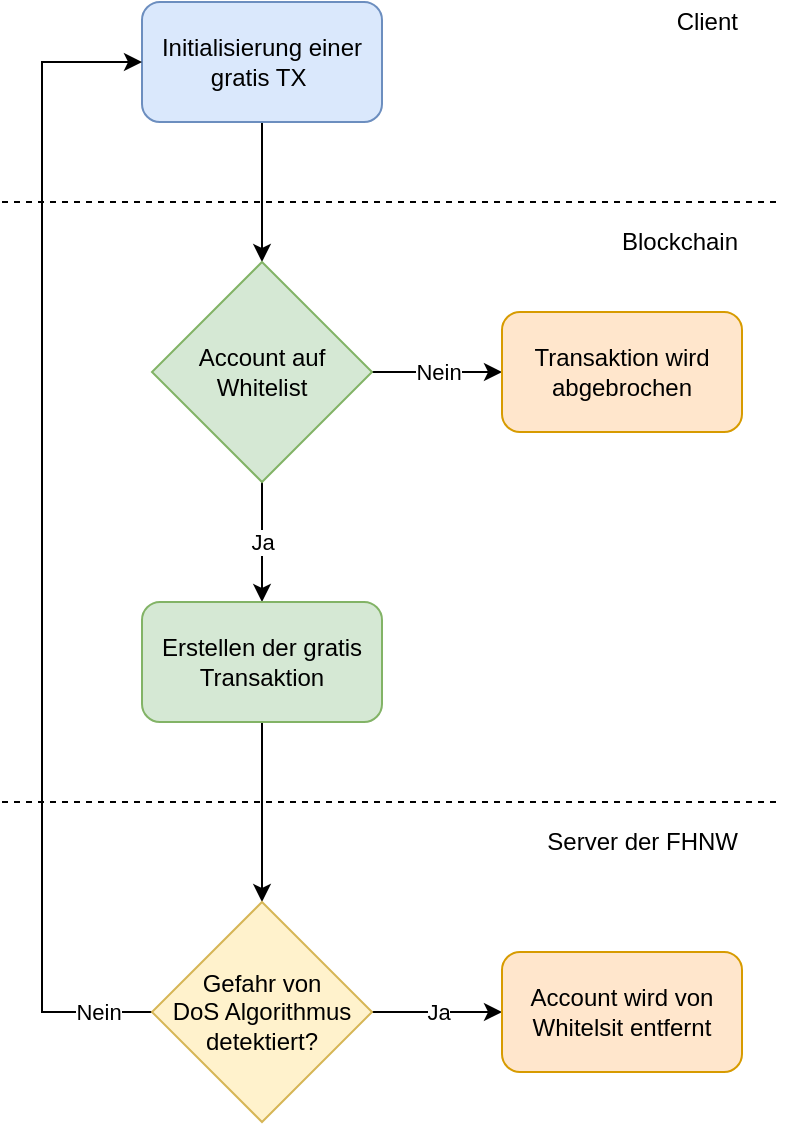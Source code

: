 <mxfile version="12.6.5" type="device"><diagram id="fm50OaBEc0mE4vqQrzBU" name="Page-1"><mxGraphModel dx="1220" dy="1173" grid="1" gridSize="10" guides="1" tooltips="1" connect="1" arrows="1" fold="1" page="1" pageScale="1" pageWidth="827" pageHeight="1169" math="0" shadow="0"><root><mxCell id="0"/><mxCell id="1" parent="0"/><mxCell id="U6X7id7nFykxYY-GKVoq-1" style="edgeStyle=orthogonalEdgeStyle;rounded=0;orthogonalLoop=1;jettySize=auto;html=1;entryX=0.5;entryY=0;entryDx=0;entryDy=0;" edge="1" parent="1" source="U6X7id7nFykxYY-GKVoq-2" target="U6X7id7nFykxYY-GKVoq-8"><mxGeometry relative="1" as="geometry"/></mxCell><mxCell id="U6X7id7nFykxYY-GKVoq-2" value="Initialisierung einer gratis TX&amp;nbsp;" style="rounded=1;whiteSpace=wrap;html=1;fillColor=#dae8fc;strokeColor=#6c8ebf;" vertex="1" parent="1"><mxGeometry x="80" y="40" width="120" height="60" as="geometry"/></mxCell><mxCell id="U6X7id7nFykxYY-GKVoq-3" value="" style="endArrow=none;dashed=1;html=1;" edge="1" parent="1"><mxGeometry width="50" height="50" relative="1" as="geometry"><mxPoint x="10.0" y="140" as="sourcePoint"/><mxPoint x="400" y="140" as="targetPoint"/></mxGeometry></mxCell><mxCell id="U6X7id7nFykxYY-GKVoq-4" value="Client" style="text;html=1;strokeColor=none;fillColor=none;align=right;verticalAlign=middle;whiteSpace=wrap;rounded=0;" vertex="1" parent="1"><mxGeometry x="340" y="40" width="40" height="20" as="geometry"/></mxCell><mxCell id="U6X7id7nFykxYY-GKVoq-5" value="Blockchain" style="text;html=1;strokeColor=none;fillColor=none;align=right;verticalAlign=middle;whiteSpace=wrap;rounded=0;" vertex="1" parent="1"><mxGeometry x="320" y="150" width="60" height="20" as="geometry"/></mxCell><mxCell id="U6X7id7nFykxYY-GKVoq-6" value="Nein" style="edgeStyle=orthogonalEdgeStyle;rounded=0;orthogonalLoop=1;jettySize=auto;html=1;" edge="1" parent="1" source="U6X7id7nFykxYY-GKVoq-8" target="U6X7id7nFykxYY-GKVoq-9"><mxGeometry relative="1" as="geometry"/></mxCell><mxCell id="U6X7id7nFykxYY-GKVoq-7" value="Ja" style="edgeStyle=orthogonalEdgeStyle;rounded=0;orthogonalLoop=1;jettySize=auto;html=1;entryX=0.5;entryY=0;entryDx=0;entryDy=0;" edge="1" parent="1" source="U6X7id7nFykxYY-GKVoq-8" target="U6X7id7nFykxYY-GKVoq-11"><mxGeometry relative="1" as="geometry"/></mxCell><mxCell id="U6X7id7nFykxYY-GKVoq-8" value="Account auf&lt;br&gt;&lt;div style=&quot;&quot;&gt;&lt;span&gt;Whitelist&lt;/span&gt;&lt;/div&gt;" style="rhombus;whiteSpace=wrap;html=1;align=center;fillColor=#d5e8d4;strokeColor=#82b366;" vertex="1" parent="1"><mxGeometry x="85" y="170" width="110" height="110" as="geometry"/></mxCell><mxCell id="U6X7id7nFykxYY-GKVoq-9" value="Transaktion wird&lt;br&gt;abgebrochen" style="rounded=1;whiteSpace=wrap;html=1;align=center;fillColor=#ffe6cc;strokeColor=#d79b00;" vertex="1" parent="1"><mxGeometry x="260" y="195" width="120" height="60" as="geometry"/></mxCell><mxCell id="U6X7id7nFykxYY-GKVoq-10" style="edgeStyle=orthogonalEdgeStyle;rounded=0;orthogonalLoop=1;jettySize=auto;html=1;" edge="1" parent="1" source="U6X7id7nFykxYY-GKVoq-11" target="U6X7id7nFykxYY-GKVoq-14"><mxGeometry relative="1" as="geometry"/></mxCell><mxCell id="U6X7id7nFykxYY-GKVoq-11" value="Erstellen der gratis&lt;br&gt;Transaktion" style="rounded=1;whiteSpace=wrap;html=1;align=center;fillColor=#d5e8d4;strokeColor=#82b366;" vertex="1" parent="1"><mxGeometry x="80" y="340" width="120" height="60" as="geometry"/></mxCell><mxCell id="U6X7id7nFykxYY-GKVoq-12" value="Ja" style="edgeStyle=orthogonalEdgeStyle;rounded=0;orthogonalLoop=1;jettySize=auto;html=1;entryX=0;entryY=0.5;entryDx=0;entryDy=0;" edge="1" parent="1" source="U6X7id7nFykxYY-GKVoq-14" target="U6X7id7nFykxYY-GKVoq-15"><mxGeometry relative="1" as="geometry"/></mxCell><mxCell id="U6X7id7nFykxYY-GKVoq-13" value="Nein" style="edgeStyle=orthogonalEdgeStyle;rounded=0;orthogonalLoop=1;jettySize=auto;html=1;entryX=0;entryY=0.5;entryDx=0;entryDy=0;exitX=0;exitY=0.5;exitDx=0;exitDy=0;" edge="1" parent="1" source="U6X7id7nFykxYY-GKVoq-14" target="U6X7id7nFykxYY-GKVoq-2"><mxGeometry x="-0.907" relative="1" as="geometry"><Array as="points"><mxPoint x="30" y="545"/><mxPoint x="30" y="70"/></Array><mxPoint as="offset"/></mxGeometry></mxCell><mxCell id="U6X7id7nFykxYY-GKVoq-14" value="Gefahr von&lt;br&gt;DoS Algorithmus&lt;br&gt;detektiert?" style="rhombus;whiteSpace=wrap;html=1;align=center;fillColor=#fff2cc;strokeColor=#d6b656;" vertex="1" parent="1"><mxGeometry x="85" y="490" width="110" height="110" as="geometry"/></mxCell><mxCell id="U6X7id7nFykxYY-GKVoq-15" value="Account wird von&lt;br&gt;Whitelsit entfernt" style="rounded=1;whiteSpace=wrap;html=1;align=center;fillColor=#ffe6cc;strokeColor=#d79b00;" vertex="1" parent="1"><mxGeometry x="260" y="515" width="120" height="60" as="geometry"/></mxCell><mxCell id="U6X7id7nFykxYY-GKVoq-16" value="" style="endArrow=none;dashed=1;html=1;" edge="1" parent="1"><mxGeometry width="50" height="50" relative="1" as="geometry"><mxPoint x="10" y="440" as="sourcePoint"/><mxPoint x="400" y="440" as="targetPoint"/></mxGeometry></mxCell><mxCell id="U6X7id7nFykxYY-GKVoq-17" value="Server der FHNW" style="text;html=1;strokeColor=none;fillColor=none;align=right;verticalAlign=middle;whiteSpace=wrap;rounded=0;" vertex="1" parent="1"><mxGeometry x="270" y="450" width="110" height="20" as="geometry"/></mxCell></root></mxGraphModel></diagram></mxfile>